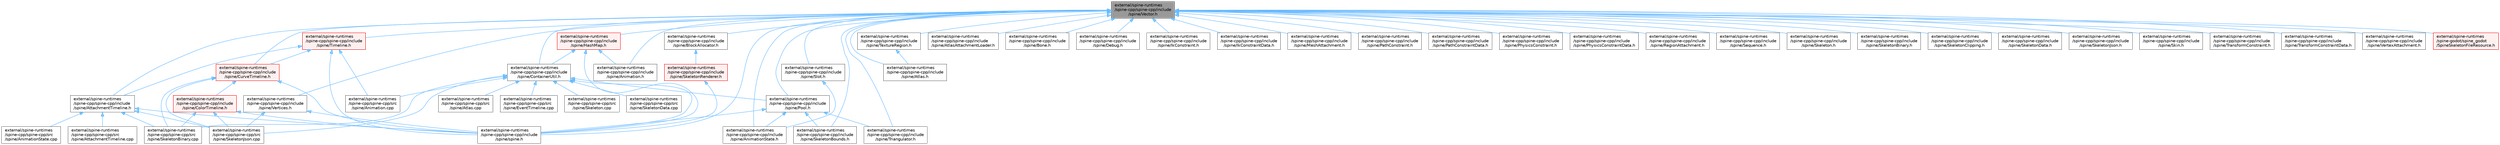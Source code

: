 digraph "external/spine-runtimes/spine-cpp/spine-cpp/include/spine/Vector.h"
{
 // LATEX_PDF_SIZE
  bgcolor="transparent";
  edge [fontname=Helvetica,fontsize=10,labelfontname=Helvetica,labelfontsize=10];
  node [fontname=Helvetica,fontsize=10,shape=box,height=0.2,width=0.4];
  Node1 [id="Node000001",label="external/spine-runtimes\l/spine-cpp/spine-cpp/include\l/spine/Vector.h",height=0.2,width=0.4,color="gray40", fillcolor="grey60", style="filled", fontcolor="black",tooltip=" "];
  Node1 -> Node2 [id="edge77_Node000001_Node000002",dir="back",color="steelblue1",style="solid",tooltip=" "];
  Node2 [id="Node000002",label="external/spine-runtimes\l/spine-cpp/spine-cpp/include\l/spine/Animation.h",height=0.2,width=0.4,color="grey40", fillcolor="white", style="filled",URL="$p_2spine-cpp_2include_2spine_2_animation_8h.html",tooltip=" "];
  Node1 -> Node3 [id="edge78_Node000001_Node000003",dir="back",color="steelblue1",style="solid",tooltip=" "];
  Node3 [id="Node000003",label="external/spine-runtimes\l/spine-cpp/spine-cpp/include\l/spine/AnimationState.h",height=0.2,width=0.4,color="grey40", fillcolor="white", style="filled",URL="$p_2spine-cpp_2include_2spine_2_animation_state_8h.html",tooltip=" "];
  Node1 -> Node4 [id="edge79_Node000001_Node000004",dir="back",color="steelblue1",style="solid",tooltip=" "];
  Node4 [id="Node000004",label="external/spine-runtimes\l/spine-cpp/spine-cpp/include\l/spine/Atlas.h",height=0.2,width=0.4,color="grey40", fillcolor="white", style="filled",URL="$p_2spine-cpp_2include_2spine_2_atlas_8h.html",tooltip=" "];
  Node1 -> Node5 [id="edge80_Node000001_Node000005",dir="back",color="steelblue1",style="solid",tooltip=" "];
  Node5 [id="Node000005",label="external/spine-runtimes\l/spine-cpp/spine-cpp/include\l/spine/AtlasAttachmentLoader.h",height=0.2,width=0.4,color="grey40", fillcolor="white", style="filled",URL="$p_2spine-cpp_2include_2spine_2_atlas_attachment_loader_8h.html",tooltip=" "];
  Node1 -> Node6 [id="edge81_Node000001_Node000006",dir="back",color="steelblue1",style="solid",tooltip=" "];
  Node6 [id="Node000006",label="external/spine-runtimes\l/spine-cpp/spine-cpp/include\l/spine/AttachmentTimeline.h",height=0.2,width=0.4,color="grey40", fillcolor="white", style="filled",URL="$_attachment_timeline_8h.html",tooltip=" "];
  Node6 -> Node7 [id="edge82_Node000006_Node000007",dir="back",color="steelblue1",style="solid",tooltip=" "];
  Node7 [id="Node000007",label="external/spine-runtimes\l/spine-cpp/spine-cpp/include\l/spine/spine.h",height=0.2,width=0.4,color="grey40", fillcolor="white", style="filled",URL="$p_2spine-cpp_2include_2spine_2spine_8h.html",tooltip=" "];
  Node6 -> Node8 [id="edge83_Node000006_Node000008",dir="back",color="steelblue1",style="solid",tooltip=" "];
  Node8 [id="Node000008",label="external/spine-runtimes\l/spine-cpp/spine-cpp/src\l/spine/AnimationState.cpp",height=0.2,width=0.4,color="grey40", fillcolor="white", style="filled",URL="$_animation_state_8cpp.html",tooltip=" "];
  Node6 -> Node9 [id="edge84_Node000006_Node000009",dir="back",color="steelblue1",style="solid",tooltip=" "];
  Node9 [id="Node000009",label="external/spine-runtimes\l/spine-cpp/spine-cpp/src\l/spine/AttachmentTimeline.cpp",height=0.2,width=0.4,color="grey40", fillcolor="white", style="filled",URL="$_attachment_timeline_8cpp.html",tooltip=" "];
  Node6 -> Node10 [id="edge85_Node000006_Node000010",dir="back",color="steelblue1",style="solid",tooltip=" "];
  Node10 [id="Node000010",label="external/spine-runtimes\l/spine-cpp/spine-cpp/src\l/spine/SkeletonBinary.cpp",height=0.2,width=0.4,color="grey40", fillcolor="white", style="filled",URL="$_skeleton_binary_8cpp.html",tooltip=" "];
  Node6 -> Node11 [id="edge86_Node000006_Node000011",dir="back",color="steelblue1",style="solid",tooltip=" "];
  Node11 [id="Node000011",label="external/spine-runtimes\l/spine-cpp/spine-cpp/src\l/spine/SkeletonJson.cpp",height=0.2,width=0.4,color="grey40", fillcolor="white", style="filled",URL="$_skeleton_json_8cpp.html",tooltip=" "];
  Node1 -> Node12 [id="edge87_Node000001_Node000012",dir="back",color="steelblue1",style="solid",tooltip=" "];
  Node12 [id="Node000012",label="external/spine-runtimes\l/spine-cpp/spine-cpp/include\l/spine/BlockAllocator.h",height=0.2,width=0.4,color="grey40", fillcolor="white", style="filled",URL="$_block_allocator_8h.html",tooltip=" "];
  Node12 -> Node13 [id="edge88_Node000012_Node000013",dir="back",color="steelblue1",style="solid",tooltip=" "];
  Node13 [id="Node000013",label="external/spine-runtimes\l/spine-cpp/spine-cpp/include\l/spine/SkeletonRenderer.h",height=0.2,width=0.4,color="red", fillcolor="#FFF0F0", style="filled",URL="$_skeleton_renderer_8h.html",tooltip=" "];
  Node13 -> Node7 [id="edge89_Node000013_Node000007",dir="back",color="steelblue1",style="solid",tooltip=" "];
  Node1 -> Node15 [id="edge90_Node000001_Node000015",dir="back",color="steelblue1",style="solid",tooltip=" "];
  Node15 [id="Node000015",label="external/spine-runtimes\l/spine-cpp/spine-cpp/include\l/spine/Bone.h",height=0.2,width=0.4,color="grey40", fillcolor="white", style="filled",URL="$p_2spine-cpp_2include_2spine_2_bone_8h.html",tooltip=" "];
  Node1 -> Node16 [id="edge91_Node000001_Node000016",dir="back",color="steelblue1",style="solid",tooltip=" "];
  Node16 [id="Node000016",label="external/spine-runtimes\l/spine-cpp/spine-cpp/include\l/spine/ContainerUtil.h",height=0.2,width=0.4,color="grey40", fillcolor="white", style="filled",URL="$_container_util_8h.html",tooltip=" "];
  Node16 -> Node17 [id="edge92_Node000016_Node000017",dir="back",color="steelblue1",style="solid",tooltip=" "];
  Node17 [id="Node000017",label="external/spine-runtimes\l/spine-cpp/spine-cpp/include\l/spine/Pool.h",height=0.2,width=0.4,color="grey40", fillcolor="white", style="filled",URL="$external_2spine-runtimes_2spine-cpp_2spine-cpp_2include_2spine_2pool_8h.html",tooltip=" "];
  Node17 -> Node3 [id="edge93_Node000017_Node000003",dir="back",color="steelblue1",style="solid",tooltip=" "];
  Node17 -> Node18 [id="edge94_Node000017_Node000018",dir="back",color="steelblue1",style="solid",tooltip=" "];
  Node18 [id="Node000018",label="external/spine-runtimes\l/spine-cpp/spine-cpp/include\l/spine/SkeletonBounds.h",height=0.2,width=0.4,color="grey40", fillcolor="white", style="filled",URL="$p_2spine-cpp_2include_2spine_2_skeleton_bounds_8h.html",tooltip=" "];
  Node17 -> Node19 [id="edge95_Node000017_Node000019",dir="back",color="steelblue1",style="solid",tooltip=" "];
  Node19 [id="Node000019",label="external/spine-runtimes\l/spine-cpp/spine-cpp/include\l/spine/Triangulator.h",height=0.2,width=0.4,color="grey40", fillcolor="white", style="filled",URL="$p_2spine-cpp_2include_2spine_2_triangulator_8h.html",tooltip=" "];
  Node17 -> Node7 [id="edge96_Node000017_Node000007",dir="back",color="steelblue1",style="solid",tooltip=" "];
  Node16 -> Node7 [id="edge97_Node000016_Node000007",dir="back",color="steelblue1",style="solid",tooltip=" "];
  Node16 -> Node20 [id="edge98_Node000016_Node000020",dir="back",color="steelblue1",style="solid",tooltip=" "];
  Node20 [id="Node000020",label="external/spine-runtimes\l/spine-cpp/spine-cpp/src\l/spine/Animation.cpp",height=0.2,width=0.4,color="grey40", fillcolor="white", style="filled",URL="$_animation_8cpp.html",tooltip=" "];
  Node16 -> Node21 [id="edge99_Node000016_Node000021",dir="back",color="steelblue1",style="solid",tooltip=" "];
  Node21 [id="Node000021",label="external/spine-runtimes\l/spine-cpp/spine-cpp/src\l/spine/Atlas.cpp",height=0.2,width=0.4,color="grey40", fillcolor="white", style="filled",URL="$_atlas_8cpp.html",tooltip=" "];
  Node16 -> Node22 [id="edge100_Node000016_Node000022",dir="back",color="steelblue1",style="solid",tooltip=" "];
  Node22 [id="Node000022",label="external/spine-runtimes\l/spine-cpp/spine-cpp/src\l/spine/EventTimeline.cpp",height=0.2,width=0.4,color="grey40", fillcolor="white", style="filled",URL="$_event_timeline_8cpp.html",tooltip=" "];
  Node16 -> Node23 [id="edge101_Node000016_Node000023",dir="back",color="steelblue1",style="solid",tooltip=" "];
  Node23 [id="Node000023",label="external/spine-runtimes\l/spine-cpp/spine-cpp/src\l/spine/Skeleton.cpp",height=0.2,width=0.4,color="grey40", fillcolor="white", style="filled",URL="$_skeleton_8cpp.html",tooltip=" "];
  Node16 -> Node10 [id="edge102_Node000016_Node000010",dir="back",color="steelblue1",style="solid",tooltip=" "];
  Node16 -> Node24 [id="edge103_Node000016_Node000024",dir="back",color="steelblue1",style="solid",tooltip=" "];
  Node24 [id="Node000024",label="external/spine-runtimes\l/spine-cpp/spine-cpp/src\l/spine/SkeletonData.cpp",height=0.2,width=0.4,color="grey40", fillcolor="white", style="filled",URL="$_skeleton_data_8cpp.html",tooltip=" "];
  Node16 -> Node11 [id="edge104_Node000016_Node000011",dir="back",color="steelblue1",style="solid",tooltip=" "];
  Node1 -> Node25 [id="edge105_Node000001_Node000025",dir="back",color="steelblue1",style="solid",tooltip=" "];
  Node25 [id="Node000025",label="external/spine-runtimes\l/spine-cpp/spine-cpp/include\l/spine/CurveTimeline.h",height=0.2,width=0.4,color="red", fillcolor="#FFF0F0", style="filled",URL="$_curve_timeline_8h.html",tooltip=" "];
  Node25 -> Node26 [id="edge106_Node000025_Node000026",dir="back",color="steelblue1",style="solid",tooltip=" "];
  Node26 [id="Node000026",label="external/spine-runtimes\l/spine-cpp/spine-cpp/include\l/spine/ColorTimeline.h",height=0.2,width=0.4,color="red", fillcolor="#FFF0F0", style="filled",URL="$_color_timeline_8h.html",tooltip=" "];
  Node26 -> Node7 [id="edge107_Node000026_Node000007",dir="back",color="steelblue1",style="solid",tooltip=" "];
  Node26 -> Node10 [id="edge108_Node000026_Node000010",dir="back",color="steelblue1",style="solid",tooltip=" "];
  Node26 -> Node11 [id="edge109_Node000026_Node000011",dir="back",color="steelblue1",style="solid",tooltip=" "];
  Node25 -> Node7 [id="edge110_Node000025_Node000007",dir="back",color="steelblue1",style="solid",tooltip=" "];
  Node25 -> Node10 [id="edge111_Node000025_Node000010",dir="back",color="steelblue1",style="solid",tooltip=" "];
  Node25 -> Node11 [id="edge112_Node000025_Node000011",dir="back",color="steelblue1",style="solid",tooltip=" "];
  Node1 -> Node51 [id="edge113_Node000001_Node000051",dir="back",color="steelblue1",style="solid",tooltip=" "];
  Node51 [id="Node000051",label="external/spine-runtimes\l/spine-cpp/spine-cpp/include\l/spine/Debug.h",height=0.2,width=0.4,color="grey40", fillcolor="white", style="filled",URL="$p_2spine-cpp_2include_2spine_2_debug_8h.html",tooltip=" "];
  Node1 -> Node52 [id="edge114_Node000001_Node000052",dir="back",color="steelblue1",style="solid",tooltip=" "];
  Node52 [id="Node000052",label="external/spine-runtimes\l/spine-cpp/spine-cpp/include\l/spine/HashMap.h",height=0.2,width=0.4,color="red", fillcolor="#FFF0F0", style="filled",URL="$_hash_map_8h.html",tooltip=" "];
  Node52 -> Node2 [id="edge115_Node000052_Node000002",dir="back",color="steelblue1",style="solid",tooltip=" "];
  Node52 -> Node16 [id="edge116_Node000052_Node000016",dir="back",color="steelblue1",style="solid",tooltip=" "];
  Node52 -> Node7 [id="edge117_Node000052_Node000007",dir="back",color="steelblue1",style="solid",tooltip=" "];
  Node1 -> Node54 [id="edge118_Node000001_Node000054",dir="back",color="steelblue1",style="solid",tooltip=" "];
  Node54 [id="Node000054",label="external/spine-runtimes\l/spine-cpp/spine-cpp/include\l/spine/IkConstraint.h",height=0.2,width=0.4,color="grey40", fillcolor="white", style="filled",URL="$p_2spine-cpp_2include_2spine_2_ik_constraint_8h.html",tooltip=" "];
  Node1 -> Node55 [id="edge119_Node000001_Node000055",dir="back",color="steelblue1",style="solid",tooltip=" "];
  Node55 [id="Node000055",label="external/spine-runtimes\l/spine-cpp/spine-cpp/include\l/spine/IkConstraintData.h",height=0.2,width=0.4,color="grey40", fillcolor="white", style="filled",URL="$p_2spine-cpp_2include_2spine_2_ik_constraint_data_8h.html",tooltip=" "];
  Node1 -> Node56 [id="edge120_Node000001_Node000056",dir="back",color="steelblue1",style="solid",tooltip=" "];
  Node56 [id="Node000056",label="external/spine-runtimes\l/spine-cpp/spine-cpp/include\l/spine/MeshAttachment.h",height=0.2,width=0.4,color="grey40", fillcolor="white", style="filled",URL="$p_2spine-cpp_2include_2spine_2_mesh_attachment_8h.html",tooltip=" "];
  Node1 -> Node57 [id="edge121_Node000001_Node000057",dir="back",color="steelblue1",style="solid",tooltip=" "];
  Node57 [id="Node000057",label="external/spine-runtimes\l/spine-cpp/spine-cpp/include\l/spine/PathConstraint.h",height=0.2,width=0.4,color="grey40", fillcolor="white", style="filled",URL="$p_2spine-cpp_2include_2spine_2_path_constraint_8h.html",tooltip=" "];
  Node1 -> Node58 [id="edge122_Node000001_Node000058",dir="back",color="steelblue1",style="solid",tooltip=" "];
  Node58 [id="Node000058",label="external/spine-runtimes\l/spine-cpp/spine-cpp/include\l/spine/PathConstraintData.h",height=0.2,width=0.4,color="grey40", fillcolor="white", style="filled",URL="$p_2spine-cpp_2include_2spine_2_path_constraint_data_8h.html",tooltip=" "];
  Node1 -> Node59 [id="edge123_Node000001_Node000059",dir="back",color="steelblue1",style="solid",tooltip=" "];
  Node59 [id="Node000059",label="external/spine-runtimes\l/spine-cpp/spine-cpp/include\l/spine/PhysicsConstraint.h",height=0.2,width=0.4,color="grey40", fillcolor="white", style="filled",URL="$p_2spine-cpp_2include_2spine_2_physics_constraint_8h.html",tooltip=" "];
  Node1 -> Node60 [id="edge124_Node000001_Node000060",dir="back",color="steelblue1",style="solid",tooltip=" "];
  Node60 [id="Node000060",label="external/spine-runtimes\l/spine-cpp/spine-cpp/include\l/spine/PhysicsConstraintData.h",height=0.2,width=0.4,color="grey40", fillcolor="white", style="filled",URL="$p_2spine-cpp_2include_2spine_2_physics_constraint_data_8h.html",tooltip=" "];
  Node1 -> Node17 [id="edge125_Node000001_Node000017",dir="back",color="steelblue1",style="solid",tooltip=" "];
  Node1 -> Node61 [id="edge126_Node000001_Node000061",dir="back",color="steelblue1",style="solid",tooltip=" "];
  Node61 [id="Node000061",label="external/spine-runtimes\l/spine-cpp/spine-cpp/include\l/spine/RegionAttachment.h",height=0.2,width=0.4,color="grey40", fillcolor="white", style="filled",URL="$p_2spine-cpp_2include_2spine_2_region_attachment_8h.html",tooltip=" "];
  Node1 -> Node62 [id="edge127_Node000001_Node000062",dir="back",color="steelblue1",style="solid",tooltip=" "];
  Node62 [id="Node000062",label="external/spine-runtimes\l/spine-cpp/spine-cpp/include\l/spine/Sequence.h",height=0.2,width=0.4,color="grey40", fillcolor="white", style="filled",URL="$p_2spine-cpp_2include_2spine_2_sequence_8h.html",tooltip=" "];
  Node1 -> Node63 [id="edge128_Node000001_Node000063",dir="back",color="steelblue1",style="solid",tooltip=" "];
  Node63 [id="Node000063",label="external/spine-runtimes\l/spine-cpp/spine-cpp/include\l/spine/Skeleton.h",height=0.2,width=0.4,color="grey40", fillcolor="white", style="filled",URL="$p_2spine-cpp_2include_2spine_2_skeleton_8h.html",tooltip=" "];
  Node1 -> Node64 [id="edge129_Node000001_Node000064",dir="back",color="steelblue1",style="solid",tooltip=" "];
  Node64 [id="Node000064",label="external/spine-runtimes\l/spine-cpp/spine-cpp/include\l/spine/SkeletonBinary.h",height=0.2,width=0.4,color="grey40", fillcolor="white", style="filled",URL="$p_2spine-cpp_2include_2spine_2_skeleton_binary_8h.html",tooltip=" "];
  Node1 -> Node18 [id="edge130_Node000001_Node000018",dir="back",color="steelblue1",style="solid",tooltip=" "];
  Node1 -> Node65 [id="edge131_Node000001_Node000065",dir="back",color="steelblue1",style="solid",tooltip=" "];
  Node65 [id="Node000065",label="external/spine-runtimes\l/spine-cpp/spine-cpp/include\l/spine/SkeletonClipping.h",height=0.2,width=0.4,color="grey40", fillcolor="white", style="filled",URL="$p_2spine-cpp_2include_2spine_2_skeleton_clipping_8h.html",tooltip=" "];
  Node1 -> Node66 [id="edge132_Node000001_Node000066",dir="back",color="steelblue1",style="solid",tooltip=" "];
  Node66 [id="Node000066",label="external/spine-runtimes\l/spine-cpp/spine-cpp/include\l/spine/SkeletonData.h",height=0.2,width=0.4,color="grey40", fillcolor="white", style="filled",URL="$p_2spine-cpp_2include_2spine_2_skeleton_data_8h.html",tooltip=" "];
  Node1 -> Node67 [id="edge133_Node000001_Node000067",dir="back",color="steelblue1",style="solid",tooltip=" "];
  Node67 [id="Node000067",label="external/spine-runtimes\l/spine-cpp/spine-cpp/include\l/spine/SkeletonJson.h",height=0.2,width=0.4,color="grey40", fillcolor="white", style="filled",URL="$p_2spine-cpp_2include_2spine_2_skeleton_json_8h.html",tooltip=" "];
  Node1 -> Node68 [id="edge134_Node000001_Node000068",dir="back",color="steelblue1",style="solid",tooltip=" "];
  Node68 [id="Node000068",label="external/spine-runtimes\l/spine-cpp/spine-cpp/include\l/spine/Skin.h",height=0.2,width=0.4,color="grey40", fillcolor="white", style="filled",URL="$p_2spine-cpp_2include_2spine_2_skin_8h.html",tooltip=" "];
  Node1 -> Node69 [id="edge135_Node000001_Node000069",dir="back",color="steelblue1",style="solid",tooltip=" "];
  Node69 [id="Node000069",label="external/spine-runtimes\l/spine-cpp/spine-cpp/include\l/spine/Slot.h",height=0.2,width=0.4,color="grey40", fillcolor="white", style="filled",URL="$p_2spine-cpp_2include_2spine_2_slot_8h.html",tooltip=" "];
  Node69 -> Node3 [id="edge136_Node000069_Node000003",dir="back",color="steelblue1",style="solid",tooltip=" "];
  Node1 -> Node70 [id="edge137_Node000001_Node000070",dir="back",color="steelblue1",style="solid",tooltip=" "];
  Node70 [id="Node000070",label="external/spine-runtimes\l/spine-cpp/spine-cpp/include\l/spine/TextureRegion.h",height=0.2,width=0.4,color="grey40", fillcolor="white", style="filled",URL="$p_2spine-cpp_2include_2spine_2_texture_region_8h.html",tooltip=" "];
  Node70 -> Node4 [id="edge138_Node000070_Node000004",dir="back",color="steelblue1",style="solid",tooltip=" "];
  Node1 -> Node71 [id="edge139_Node000001_Node000071",dir="back",color="steelblue1",style="solid",tooltip=" "];
  Node71 [id="Node000071",label="external/spine-runtimes\l/spine-cpp/spine-cpp/include\l/spine/Timeline.h",height=0.2,width=0.4,color="red", fillcolor="#FFF0F0", style="filled",URL="$_timeline_8h.html",tooltip=" "];
  Node71 -> Node6 [id="edge140_Node000071_Node000006",dir="back",color="steelblue1",style="solid",tooltip=" "];
  Node71 -> Node25 [id="edge141_Node000071_Node000025",dir="back",color="steelblue1",style="solid",tooltip=" "];
  Node71 -> Node7 [id="edge142_Node000071_Node000007",dir="back",color="steelblue1",style="solid",tooltip=" "];
  Node71 -> Node20 [id="edge143_Node000071_Node000020",dir="back",color="steelblue1",style="solid",tooltip=" "];
  Node1 -> Node84 [id="edge144_Node000001_Node000084",dir="back",color="steelblue1",style="solid",tooltip=" "];
  Node84 [id="Node000084",label="external/spine-runtimes\l/spine-cpp/spine-cpp/include\l/spine/TransformConstraint.h",height=0.2,width=0.4,color="grey40", fillcolor="white", style="filled",URL="$p_2spine-cpp_2include_2spine_2_transform_constraint_8h.html",tooltip=" "];
  Node1 -> Node85 [id="edge145_Node000001_Node000085",dir="back",color="steelblue1",style="solid",tooltip=" "];
  Node85 [id="Node000085",label="external/spine-runtimes\l/spine-cpp/spine-cpp/include\l/spine/TransformConstraintData.h",height=0.2,width=0.4,color="grey40", fillcolor="white", style="filled",URL="$p_2spine-cpp_2include_2spine_2_transform_constraint_data_8h.html",tooltip=" "];
  Node1 -> Node19 [id="edge146_Node000001_Node000019",dir="back",color="steelblue1",style="solid",tooltip=" "];
  Node1 -> Node86 [id="edge147_Node000001_Node000086",dir="back",color="steelblue1",style="solid",tooltip=" "];
  Node86 [id="Node000086",label="external/spine-runtimes\l/spine-cpp/spine-cpp/include\l/spine/VertexAttachment.h",height=0.2,width=0.4,color="grey40", fillcolor="white", style="filled",URL="$p_2spine-cpp_2include_2spine_2_vertex_attachment_8h.html",tooltip=" "];
  Node1 -> Node87 [id="edge148_Node000001_Node000087",dir="back",color="steelblue1",style="solid",tooltip=" "];
  Node87 [id="Node000087",label="external/spine-runtimes\l/spine-cpp/spine-cpp/include\l/spine/Vertices.h",height=0.2,width=0.4,color="grey40", fillcolor="white", style="filled",URL="$_vertices_8h.html",tooltip=" "];
  Node87 -> Node7 [id="edge149_Node000087_Node000007",dir="back",color="steelblue1",style="solid",tooltip=" "];
  Node87 -> Node11 [id="edge150_Node000087_Node000011",dir="back",color="steelblue1",style="solid",tooltip=" "];
  Node1 -> Node7 [id="edge151_Node000001_Node000007",dir="back",color="steelblue1",style="solid",tooltip=" "];
  Node1 -> Node88 [id="edge152_Node000001_Node000088",dir="back",color="steelblue1",style="solid",tooltip=" "];
  Node88 [id="Node000088",label="external/spine-runtimes\l/spine-godot/spine_godot\l/SpineSkeletonFileResource.h",height=0.2,width=0.4,color="red", fillcolor="#FFF0F0", style="filled",URL="$_spine_skeleton_file_resource_8h.html",tooltip=" "];
}
